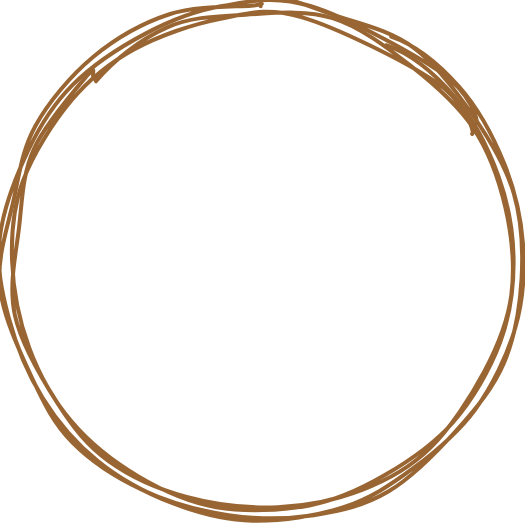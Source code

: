 <mxfile scale="2" border="0">
    <diagram id="_im5UPfEB110hmghLzG_" name="Page-1">
        <mxGraphModel dx="2026" dy="1185" grid="1" gridSize="10" guides="1" tooltips="1" connect="1" arrows="1" fold="1" page="1" pageScale="1" pageWidth="1400" pageHeight="850" math="0" shadow="0">
            <root>
                <mxCell id="0"/>
                <mxCell id="1" parent="0"/>
                <mxCell id="3" value="" style="ellipse;shape=doubleEllipse;whiteSpace=wrap;html=1;aspect=fixed;fillColor=none;strokeColor=#996633;sketch=1;curveFitting=1;jiggle=2;shadow=0;strokeWidth=2;" vertex="1" parent="1">
                    <mxGeometry x="580" y="320" width="260" height="260" as="geometry"/>
                </mxCell>
            </root>
        </mxGraphModel>
    </diagram>
</mxfile>